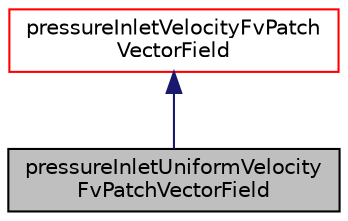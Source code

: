 digraph "pressureInletUniformVelocityFvPatchVectorField"
{
  bgcolor="transparent";
  edge [fontname="Helvetica",fontsize="10",labelfontname="Helvetica",labelfontsize="10"];
  node [fontname="Helvetica",fontsize="10",shape=record];
  Node1 [label="pressureInletUniformVelocity\lFvPatchVectorField",height=0.2,width=0.4,color="black", fillcolor="grey75", style="filled", fontcolor="black"];
  Node2 -> Node1 [dir="back",color="midnightblue",fontsize="10",style="solid",fontname="Helvetica"];
  Node2 [label="pressureInletVelocityFvPatch\lVectorField",height=0.2,width=0.4,color="red",URL="$a01961.html",tooltip="This velocity inlet boundary condition is applied to patches where the pressure is specified..."];
}
